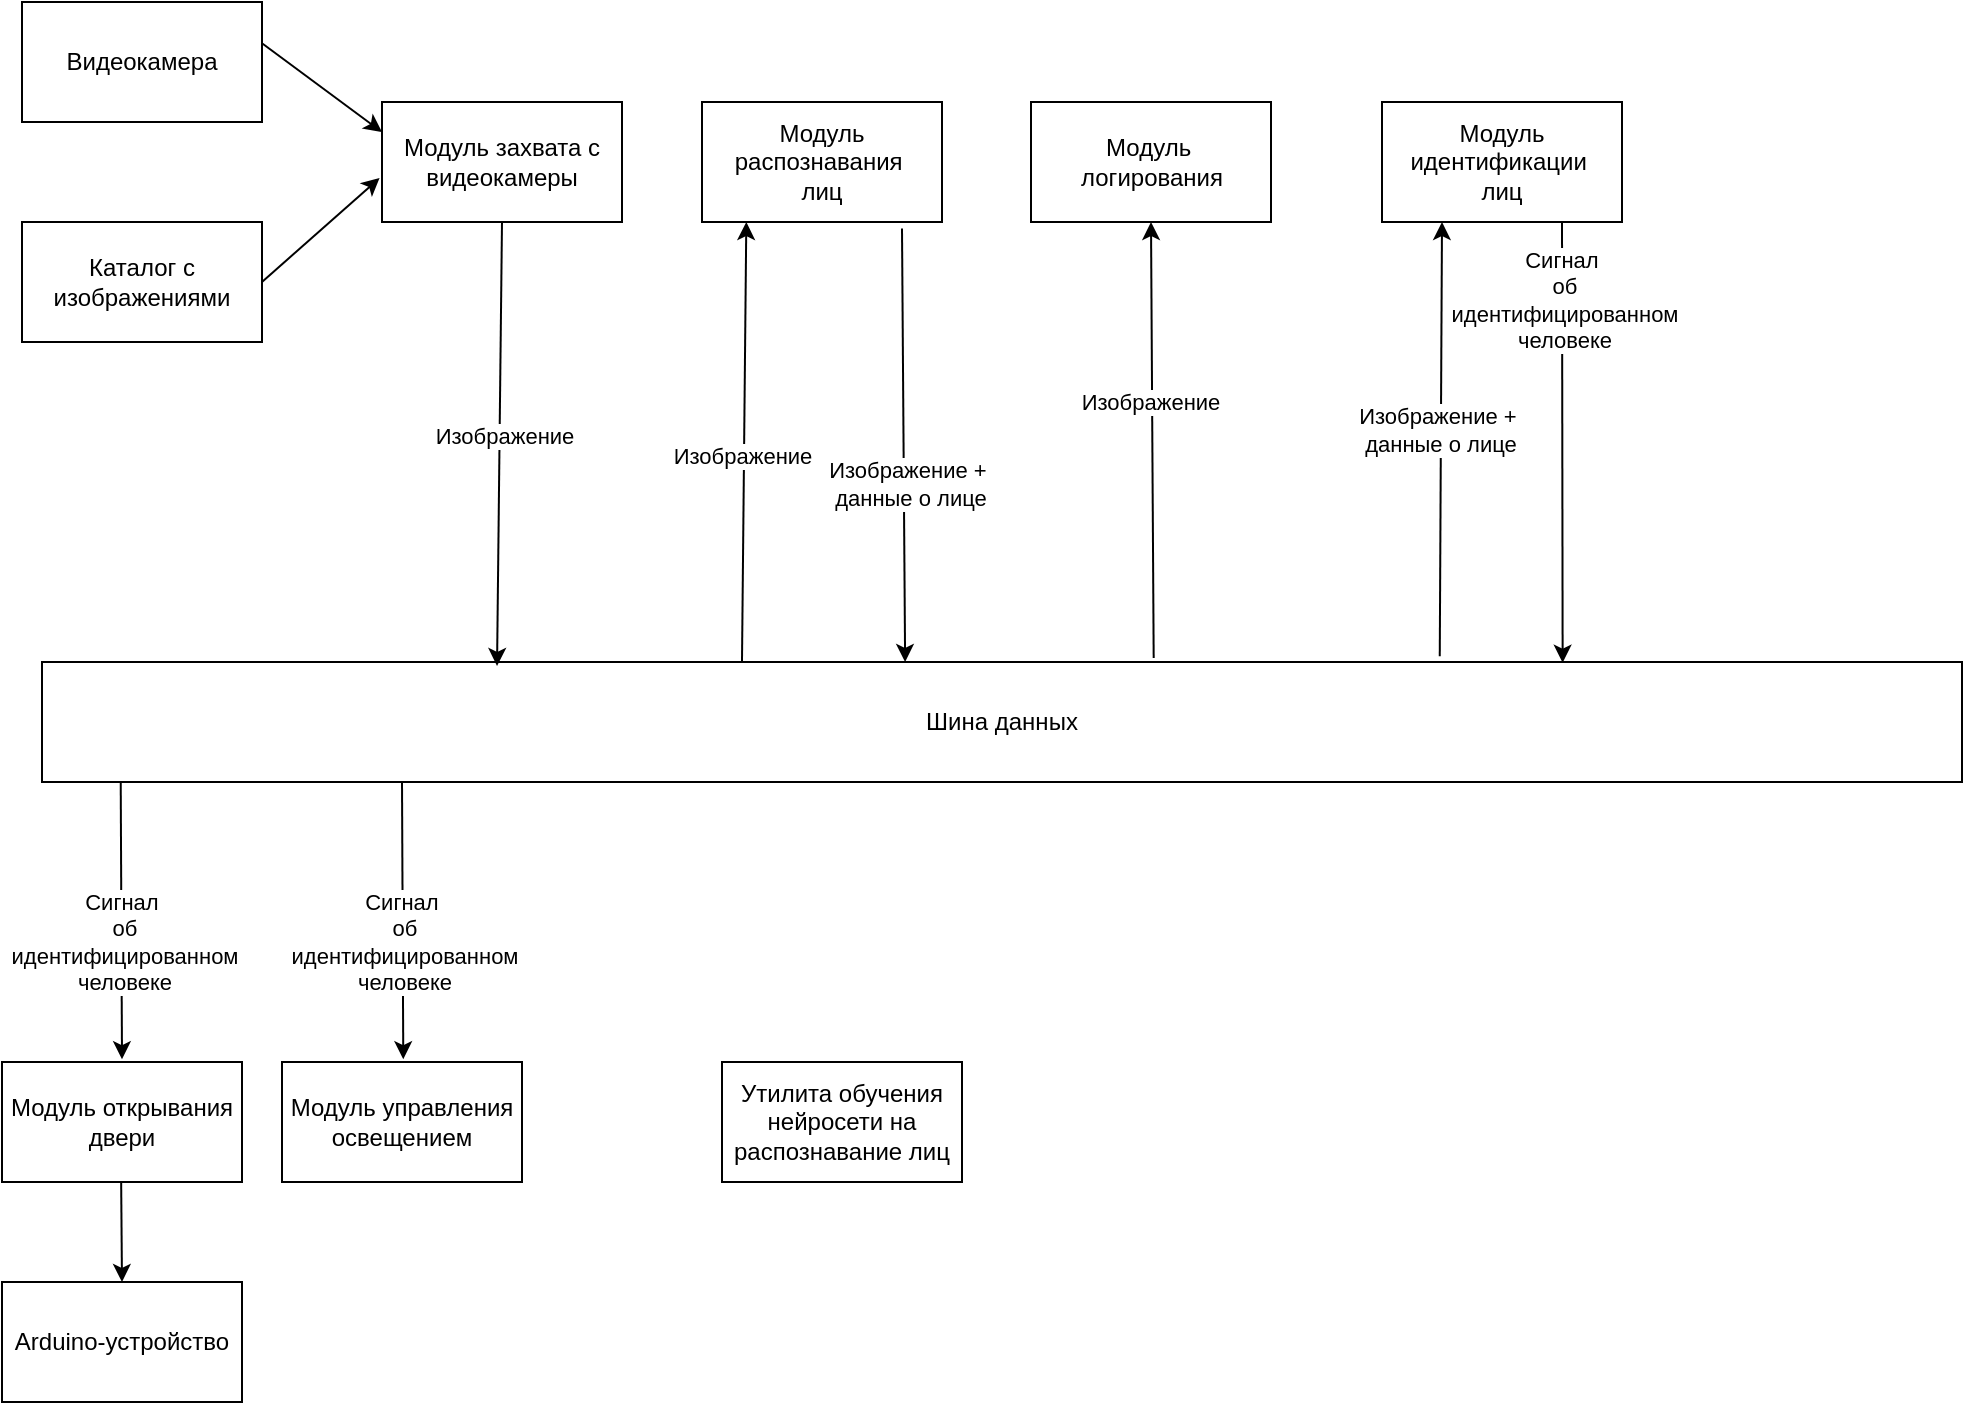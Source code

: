 <mxfile version="25.0.3">
  <diagram name="Страница — 1" id="nu6vy7_Vy7l5zZN2KRk_">
    <mxGraphModel dx="989" dy="597" grid="1" gridSize="10" guides="1" tooltips="1" connect="1" arrows="1" fold="1" page="1" pageScale="1" pageWidth="1169" pageHeight="1654" math="0" shadow="0">
      <root>
        <mxCell id="0" />
        <mxCell id="1" parent="0" />
        <mxCell id="7BmQhzL24wm6-cY7r03M-1" value="Модуль захвата с видеокамеры" style="rounded=0;whiteSpace=wrap;html=1;" parent="1" vertex="1">
          <mxGeometry x="200" y="80" width="120" height="60" as="geometry" />
        </mxCell>
        <mxCell id="7BmQhzL24wm6-cY7r03M-2" value="Модуль распознавания&amp;nbsp;&lt;div&gt;лиц&lt;/div&gt;" style="rounded=0;whiteSpace=wrap;html=1;" parent="1" vertex="1">
          <mxGeometry x="360" y="80" width="120" height="60" as="geometry" />
        </mxCell>
        <mxCell id="7BmQhzL24wm6-cY7r03M-6" value="" style="endArrow=classic;html=1;rounded=0;entryX=0.25;entryY=1;entryDx=0;entryDy=0;exitX=0.728;exitY=-0.047;exitDx=0;exitDy=0;exitPerimeter=0;" parent="1" source="HjOkK9_6LrJTQeQEwsHt-9" target="tPx9iCKAUbkW8tLPQnQZ-3" edge="1">
          <mxGeometry width="50" height="50" relative="1" as="geometry">
            <mxPoint x="680" y="300" as="sourcePoint" />
            <mxPoint x="910" y="300" as="targetPoint" />
          </mxGeometry>
        </mxCell>
        <mxCell id="HjOkK9_6LrJTQeQEwsHt-16" value="Изображение +&amp;nbsp;&lt;div&gt;данные о лице&lt;/div&gt;" style="edgeLabel;html=1;align=center;verticalAlign=middle;resizable=0;points=[];" vertex="1" connectable="0" parent="7BmQhzL24wm6-cY7r03M-6">
          <mxGeometry x="0.044" y="1" relative="1" as="geometry">
            <mxPoint as="offset" />
          </mxGeometry>
        </mxCell>
        <mxCell id="7BmQhzL24wm6-cY7r03M-8" value="Модуль открывания двери" style="rounded=0;whiteSpace=wrap;html=1;" parent="1" vertex="1">
          <mxGeometry x="10" y="560" width="120" height="60" as="geometry" />
        </mxCell>
        <mxCell id="7BmQhzL24wm6-cY7r03M-9" value="Arduino-устройство" style="rounded=0;whiteSpace=wrap;html=1;" parent="1" vertex="1">
          <mxGeometry x="10" y="670" width="120" height="60" as="geometry" />
        </mxCell>
        <mxCell id="7BmQhzL24wm6-cY7r03M-10" value="Модуль управления освещением" style="rounded=0;whiteSpace=wrap;html=1;" parent="1" vertex="1">
          <mxGeometry x="150" y="560" width="120" height="60" as="geometry" />
        </mxCell>
        <mxCell id="tPx9iCKAUbkW8tLPQnQZ-2" value="" style="endArrow=classic;html=1;rounded=0;entryX=0.5;entryY=1;entryDx=0;entryDy=0;exitX=0.404;exitY=-0.007;exitDx=0;exitDy=0;exitPerimeter=0;" parent="1" edge="1">
          <mxGeometry width="50" height="50" relative="1" as="geometry">
            <mxPoint x="380.0" y="359.58" as="sourcePoint" />
            <mxPoint x="382.16" y="140" as="targetPoint" />
          </mxGeometry>
        </mxCell>
        <mxCell id="HjOkK9_6LrJTQeQEwsHt-12" value="Изображение" style="edgeLabel;html=1;align=center;verticalAlign=middle;resizable=0;points=[];" vertex="1" connectable="0" parent="tPx9iCKAUbkW8tLPQnQZ-2">
          <mxGeometry x="-0.067" y="1" relative="1" as="geometry">
            <mxPoint as="offset" />
          </mxGeometry>
        </mxCell>
        <mxCell id="tPx9iCKAUbkW8tLPQnQZ-3" value="Модуль идентификации&amp;nbsp;&lt;div&gt;лиц&lt;/div&gt;" style="rounded=0;whiteSpace=wrap;html=1;" parent="1" vertex="1">
          <mxGeometry x="700" y="80" width="120" height="60" as="geometry" />
        </mxCell>
        <mxCell id="HjOkK9_6LrJTQeQEwsHt-2" value="Видеокамера" style="rounded=0;whiteSpace=wrap;html=1;" vertex="1" parent="1">
          <mxGeometry x="20" y="30" width="120" height="60" as="geometry" />
        </mxCell>
        <mxCell id="HjOkK9_6LrJTQeQEwsHt-3" value="Каталог с изображениями" style="rounded=0;whiteSpace=wrap;html=1;" vertex="1" parent="1">
          <mxGeometry x="20" y="140" width="120" height="60" as="geometry" />
        </mxCell>
        <mxCell id="HjOkK9_6LrJTQeQEwsHt-5" value="" style="endArrow=classic;html=1;rounded=0;entryX=0;entryY=0.25;entryDx=0;entryDy=0;exitX=1;exitY=0.344;exitDx=0;exitDy=0;exitPerimeter=0;" edge="1" parent="1" source="HjOkK9_6LrJTQeQEwsHt-2" target="7BmQhzL24wm6-cY7r03M-1">
          <mxGeometry width="50" height="50" relative="1" as="geometry">
            <mxPoint x="140" y="50" as="sourcePoint" />
            <mxPoint x="200" y="110" as="targetPoint" />
          </mxGeometry>
        </mxCell>
        <mxCell id="HjOkK9_6LrJTQeQEwsHt-6" value="" style="endArrow=classic;html=1;rounded=0;exitX=1;exitY=0.5;exitDx=0;exitDy=0;entryX=-0.01;entryY=0.633;entryDx=0;entryDy=0;entryPerimeter=0;" edge="1" parent="1" source="HjOkK9_6LrJTQeQEwsHt-3" target="7BmQhzL24wm6-cY7r03M-1">
          <mxGeometry width="50" height="50" relative="1" as="geometry">
            <mxPoint x="180" y="190" as="sourcePoint" />
            <mxPoint x="240" y="250" as="targetPoint" />
          </mxGeometry>
        </mxCell>
        <mxCell id="HjOkK9_6LrJTQeQEwsHt-7" value="Модуль&amp;nbsp;&lt;div&gt;логирования&lt;/div&gt;" style="rounded=0;whiteSpace=wrap;html=1;" vertex="1" parent="1">
          <mxGeometry x="524.5" y="80" width="120" height="60" as="geometry" />
        </mxCell>
        <mxCell id="HjOkK9_6LrJTQeQEwsHt-8" value="" style="endArrow=classic;html=1;rounded=0;entryX=0.5;entryY=1;entryDx=0;entryDy=0;exitX=0.579;exitY=-0.033;exitDx=0;exitDy=0;exitPerimeter=0;" edge="1" parent="1" source="HjOkK9_6LrJTQeQEwsHt-9" target="HjOkK9_6LrJTQeQEwsHt-7">
          <mxGeometry width="50" height="50" relative="1" as="geometry">
            <mxPoint x="590" y="350" as="sourcePoint" />
            <mxPoint x="370.32" y="348.68" as="targetPoint" />
          </mxGeometry>
        </mxCell>
        <mxCell id="HjOkK9_6LrJTQeQEwsHt-13" value="Изображение" style="edgeLabel;html=1;align=center;verticalAlign=middle;resizable=0;points=[];" vertex="1" connectable="0" parent="HjOkK9_6LrJTQeQEwsHt-8">
          <mxGeometry x="0.173" relative="1" as="geometry">
            <mxPoint x="-1" as="offset" />
          </mxGeometry>
        </mxCell>
        <mxCell id="HjOkK9_6LrJTQeQEwsHt-9" value="Шина данных" style="rounded=0;whiteSpace=wrap;html=1;" vertex="1" parent="1">
          <mxGeometry x="30" y="360" width="960" height="60" as="geometry" />
        </mxCell>
        <mxCell id="HjOkK9_6LrJTQeQEwsHt-10" value="" style="endArrow=classic;html=1;rounded=0;exitX=0.5;exitY=1;exitDx=0;exitDy=0;entryX=0.237;entryY=0.033;entryDx=0;entryDy=0;entryPerimeter=0;" edge="1" parent="1" source="7BmQhzL24wm6-cY7r03M-1" target="HjOkK9_6LrJTQeQEwsHt-9">
          <mxGeometry width="50" height="50" relative="1" as="geometry">
            <mxPoint x="239.84" y="140.0" as="sourcePoint" />
            <mxPoint x="280.16" y="208.68" as="targetPoint" />
          </mxGeometry>
        </mxCell>
        <mxCell id="HjOkK9_6LrJTQeQEwsHt-11" value="Изображение" style="edgeLabel;html=1;align=center;verticalAlign=middle;resizable=0;points=[];" vertex="1" connectable="0" parent="HjOkK9_6LrJTQeQEwsHt-10">
          <mxGeometry x="-0.042" y="2" relative="1" as="geometry">
            <mxPoint as="offset" />
          </mxGeometry>
        </mxCell>
        <mxCell id="HjOkK9_6LrJTQeQEwsHt-14" value="" style="endArrow=classic;html=1;rounded=0;entryX=0.43;entryY=-0.007;entryDx=0;entryDy=0;exitX=0.677;exitY=1.047;exitDx=0;exitDy=0;exitPerimeter=0;entryPerimeter=0;" edge="1" parent="1">
          <mxGeometry width="50" height="50" relative="1" as="geometry">
            <mxPoint x="460" y="143.24" as="sourcePoint" />
            <mxPoint x="461.56" y="360.0" as="targetPoint" />
          </mxGeometry>
        </mxCell>
        <mxCell id="HjOkK9_6LrJTQeQEwsHt-15" value="Изображение +&amp;nbsp;&lt;div&gt;данные о лице&lt;/div&gt;" style="edgeLabel;html=1;align=center;verticalAlign=middle;resizable=0;points=[];" vertex="1" connectable="0" parent="HjOkK9_6LrJTQeQEwsHt-14">
          <mxGeometry x="0.177" y="3" relative="1" as="geometry">
            <mxPoint as="offset" />
          </mxGeometry>
        </mxCell>
        <mxCell id="HjOkK9_6LrJTQeQEwsHt-17" value="" style="endArrow=classic;html=1;rounded=0;exitX=0.75;exitY=1;exitDx=0;exitDy=0;entryX=0.792;entryY=0.006;entryDx=0;entryDy=0;entryPerimeter=0;" edge="1" parent="1" source="tPx9iCKAUbkW8tLPQnQZ-3" target="HjOkK9_6LrJTQeQEwsHt-9">
          <mxGeometry width="50" height="50" relative="1" as="geometry">
            <mxPoint x="750" y="200" as="sourcePoint" />
            <mxPoint x="790" y="350" as="targetPoint" />
          </mxGeometry>
        </mxCell>
        <mxCell id="HjOkK9_6LrJTQeQEwsHt-18" value="Сигнал&amp;nbsp;&lt;div&gt;об&lt;/div&gt;&lt;div&gt;идентифицированном&lt;/div&gt;&lt;div&gt;человеке&lt;/div&gt;" style="edgeLabel;html=1;align=center;verticalAlign=middle;resizable=0;points=[];" vertex="1" connectable="0" parent="HjOkK9_6LrJTQeQEwsHt-17">
          <mxGeometry x="-0.645" y="1" relative="1" as="geometry">
            <mxPoint as="offset" />
          </mxGeometry>
        </mxCell>
        <mxCell id="HjOkK9_6LrJTQeQEwsHt-19" value="" style="endArrow=classic;html=1;rounded=0;exitX=0.041;exitY=1.023;exitDx=0;exitDy=0;exitPerimeter=0;" edge="1" parent="1">
          <mxGeometry width="50" height="50" relative="1" as="geometry">
            <mxPoint x="69.36" y="420" as="sourcePoint" />
            <mxPoint x="70" y="558.62" as="targetPoint" />
          </mxGeometry>
        </mxCell>
        <mxCell id="HjOkK9_6LrJTQeQEwsHt-20" value="Сигнал&amp;nbsp;&lt;div&gt;об&lt;/div&gt;&lt;div&gt;идентифицированном&lt;/div&gt;&lt;div&gt;человеке&lt;/div&gt;" style="edgeLabel;html=1;align=center;verticalAlign=middle;resizable=0;points=[];" vertex="1" connectable="0" parent="HjOkK9_6LrJTQeQEwsHt-19">
          <mxGeometry x="-0.645" y="1" relative="1" as="geometry">
            <mxPoint y="55" as="offset" />
          </mxGeometry>
        </mxCell>
        <mxCell id="HjOkK9_6LrJTQeQEwsHt-22" value="" style="endArrow=classic;html=1;rounded=0;exitX=0.041;exitY=1.023;exitDx=0;exitDy=0;exitPerimeter=0;" edge="1" parent="1">
          <mxGeometry width="50" height="50" relative="1" as="geometry">
            <mxPoint x="210.0" y="420" as="sourcePoint" />
            <mxPoint x="210.64" y="558.62" as="targetPoint" />
          </mxGeometry>
        </mxCell>
        <mxCell id="HjOkK9_6LrJTQeQEwsHt-23" value="Сигнал&amp;nbsp;&lt;div&gt;об&lt;/div&gt;&lt;div&gt;идентифицированном&lt;/div&gt;&lt;div&gt;человеке&lt;/div&gt;" style="edgeLabel;html=1;align=center;verticalAlign=middle;resizable=0;points=[];" vertex="1" connectable="0" parent="HjOkK9_6LrJTQeQEwsHt-22">
          <mxGeometry x="-0.645" y="1" relative="1" as="geometry">
            <mxPoint y="55" as="offset" />
          </mxGeometry>
        </mxCell>
        <mxCell id="HjOkK9_6LrJTQeQEwsHt-25" value="" style="endArrow=classic;html=1;rounded=0;exitX=0.041;exitY=1.023;exitDx=0;exitDy=0;exitPerimeter=0;" edge="1" parent="1">
          <mxGeometry width="50" height="50" relative="1" as="geometry">
            <mxPoint x="69.58" y="620" as="sourcePoint" />
            <mxPoint x="70" y="670" as="targetPoint" />
          </mxGeometry>
        </mxCell>
        <mxCell id="HjOkK9_6LrJTQeQEwsHt-27" value="Утилита обучения нейросети на распознавание лиц" style="rounded=0;whiteSpace=wrap;html=1;" vertex="1" parent="1">
          <mxGeometry x="370" y="560" width="120" height="60" as="geometry" />
        </mxCell>
      </root>
    </mxGraphModel>
  </diagram>
</mxfile>
